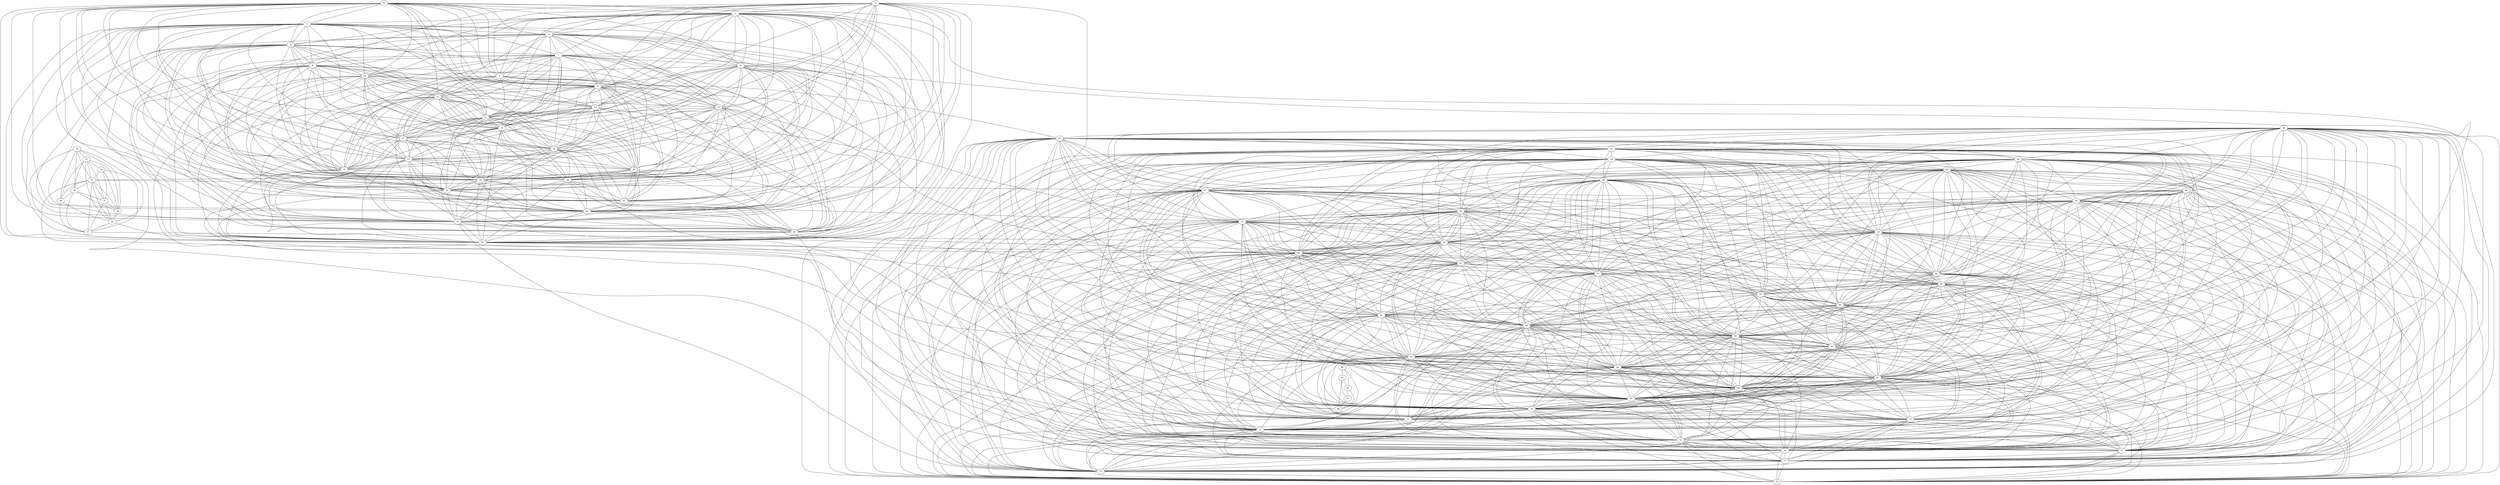 strict graph stochastic_block_model {
	graph [name=stochastic_block_model,
		partition="[{0, 1, 2, 3, 4, 5, 6, 7, 8, 9, 10, 11, 12, 13, 14, 15, 16, 17, 18, 19, 20, 21, 22, 23, 24, 25, 26, 27, 28, 29}, {32, 33, 34, 35, \
36, 37, 38, 39, 30, 31}, {40, 41, 42, 43, 44, 45, 46, 47, 48, 49, 50, 51, 52, 53, 54, 55, 56, 57, 58, 59, 60, 61, 62, 63, 64, 65, \
66, 67, 68, 69, 70, 71, 72, 73, 74, 75, 76, 77, 78, 79}, {80, 81, 82, 83, 84}]"
	];
	node [label="\N"];
	0	[block=0,
		pos="49.89605383301118,28.01898189683712"];
	2	[block=0,
		pos="101.4762194348198,-142.04397265435225"];
	0 -- 2;
	3	[block=0,
		pos="67.04596896971911,-135.84224960135484"];
	0 -- 3;
	4	[block=0,
		pos="106.89412914764797,43.0644239048139"];
	0 -- 4;
	5	[block=0,
		pos="111.67061359036336,-62.06781778461523"];
	0 -- 5;
	8	[block=0,
		pos="28.850873177671282,15.299361477110068"];
	0 -- 8;
	9	[block=0,
		pos="6.358796539201039,-81.76043511686122"];
	0 -- 9;
	10	[block=0,
		pos="1.925534681655575,22.64840066717825"];
	0 -- 10;
	11	[block=0,
		pos="187.79716915047706,-6.629177823553317"];
	0 -- 11;
	12	[block=0,
		pos="54.011943710021285,-128.69249563929304"];
	0 -- 12;
	14	[block=0,
		pos="11.06700552240909,-142.74969256688914"];
	0 -- 14;
	15	[block=0,
		pos="48.74396387205057,20.323573450012113"];
	0 -- 15;
	16	[block=0,
		pos="24.61580496929867,-24.691350850229917"];
	0 -- 16;
	17	[block=0,
		pos="96.0227563724796,-30.24200044307476"];
	0 -- 17;
	18	[block=0,
		pos="14.048915585718364,-82.5926198083346"];
	0 -- 18;
	19	[block=0,
		pos="7.958400526339088,-48.34406125993063"];
	0 -- 19;
	21	[block=0,
		pos="108.48389132823803,-54.94830521834943"];
	0 -- 21;
	22	[block=0,
		pos="33.14174735629844,-145.33841589762056"];
	0 -- 22;
	24	[block=0,
		pos="107.94269507454312,-47.19409127249446"];
	0 -- 24;
	25	[block=0,
		pos="100.50269851303267,-60.5938588245399"];
	0 -- 25;
	26	[block=0,
		pos="23.85939219423243,-95.3743851335931"];
	0 -- 26;
	27	[block=0,
		pos="83.61613931452862,-40.41348030787339"];
	0 -- 27;
	28	[block=0,
		pos="43.89704607251466,-56.24464763899528"];
	0 -- 28;
	29	[block=0,
		pos="77.87040754949388,48.48511414000431"];
	0 -- 29;
	67	[block=2,
		pos="-101.97900049709452,-16.379928702047"];
	0 -- 67;
	1	[block=0,
		pos="115.89855246951402,-140.90268520192382"];
	1 -- 2;
	1 -- 4;
	6	[block=0,
		pos="112.67324979951209,-97.6996087325266"];
	1 -- 6;
	7	[block=0,
		pos="71.2424903117965,-147.7478931703801"];
	1 -- 7;
	1 -- 8;
	1 -- 9;
	1 -- 11;
	13	[block=0,
		pos="55.458460155201614,-148.68832420159782"];
	1 -- 13;
	1 -- 14;
	1 -- 15;
	1 -- 16;
	1 -- 18;
	1 -- 22;
	23	[block=0,
		pos="93.72074593053942,-46.43956841371392"];
	1 -- 23;
	1 -- 24;
	1 -- 25;
	1 -- 26;
	1 -- 27;
	1 -- 28;
	1 -- 29;
	2 -- 3;
	2 -- 4;
	2 -- 5;
	2 -- 6;
	2 -- 7;
	2 -- 8;
	2 -- 9;
	2 -- 10;
	2 -- 11;
	2 -- 12;
	2 -- 13;
	2 -- 14;
	2 -- 15;
	2 -- 16;
	2 -- 18;
	2 -- 19;
	2 -- 23;
	2 -- 24;
	2 -- 26;
	2 -- 27;
	2 -- 28;
	2 -- 29;
	35	[block=1,
		pos="89.99497862451052,24.2953305046091"];
	2 -- 35;
	3 -- 4;
	3 -- 5;
	3 -- 6;
	3 -- 7;
	3 -- 8;
	3 -- 9;
	3 -- 10;
	3 -- 11;
	3 -- 13;
	3 -- 14;
	3 -- 15;
	3 -- 17;
	3 -- 19;
	20	[block=0,
		pos="101.88335877559858,-61.23797552304008"];
	3 -- 20;
	3 -- 21;
	3 -- 22;
	3 -- 23;
	3 -- 24;
	3 -- 25;
	3 -- 27;
	3 -- 28;
	3 -- 29;
	76	[block=2,
		pos="-70.79949243816942,-46.889580469341844"];
	3 -- 76;
	4 -- 5;
	4 -- 7;
	4 -- 8;
	4 -- 9;
	4 -- 11;
	4 -- 12;
	4 -- 13;
	4 -- 14;
	4 -- 15;
	4 -- 16;
	4 -- 20;
	4 -- 21;
	4 -- 23;
	4 -- 24;
	4 -- 25;
	4 -- 26;
	4 -- 27;
	4 -- 28;
	5 -- 6;
	5 -- 7;
	5 -- 10;
	5 -- 11;
	5 -- 12;
	5 -- 13;
	5 -- 15;
	5 -- 16;
	5 -- 18;
	5 -- 19;
	5 -- 20;
	5 -- 21;
	5 -- 22;
	5 -- 23;
	5 -- 24;
	5 -- 25;
	5 -- 26;
	5 -- 27;
	5 -- 29;
	6 -- 10;
	6 -- 11;
	6 -- 12;
	6 -- 13;
	6 -- 14;
	6 -- 16;
	6 -- 17;
	6 -- 18;
	6 -- 19;
	6 -- 21;
	6 -- 22;
	6 -- 23;
	6 -- 24;
	6 -- 25;
	6 -- 27;
	6 -- 28;
	6 -- 29;
	7 -- 8;
	7 -- 9;
	7 -- 10;
	7 -- 11;
	7 -- 12;
	7 -- 13;
	7 -- 15;
	7 -- 16;
	7 -- 17;
	7 -- 18;
	7 -- 19;
	7 -- 20;
	7 -- 21;
	7 -- 22;
	7 -- 23;
	7 -- 26;
	7 -- 27;
	7 -- 28;
	7 -- 29;
	8 -- 10;
	8 -- 11;
	8 -- 13;
	8 -- 14;
	8 -- 15;
	8 -- 16;
	8 -- 17;
	8 -- 18;
	8 -- 20;
	8 -- 21;
	8 -- 22;
	8 -- 23;
	8 -- 24;
	8 -- 25;
	8 -- 26;
	8 -- 27;
	8 -- 28;
	8 -- 29;
	75	[block=2,
		pos="-69.89387861441239,39.757359194531624"];
	8 -- 75;
	9 -- 11;
	9 -- 12;
	9 -- 15;
	9 -- 17;
	9 -- 20;
	9 -- 21;
	9 -- 23;
	9 -- 25;
	9 -- 26;
	9 -- 28;
	84	[block=3,
		pos="-140.63352198061418,-183.76395381675826"];
	9 -- 84;
	10 -- 11;
	10 -- 12;
	10 -- 14;
	10 -- 15;
	10 -- 16;
	10 -- 17;
	10 -- 18;
	10 -- 19;
	10 -- 22;
	10 -- 23;
	10 -- 25;
	10 -- 26;
	10 -- 28;
	10 -- 29;
	41	[block=2,
		pos="-70.49650335159002,8.295643052638644"];
	10 -- 41;
	11 -- 12;
	11 -- 13;
	11 -- 14;
	11 -- 15;
	11 -- 16;
	11 -- 17;
	11 -- 18;
	11 -- 20;
	11 -- 21;
	11 -- 23;
	11 -- 24;
	11 -- 25;
	11 -- 26;
	11 -- 27;
	11 -- 28;
	11 -- 29;
	12 -- 13;
	12 -- 15;
	12 -- 16;
	12 -- 17;
	12 -- 18;
	12 -- 19;
	12 -- 20;
	12 -- 21;
	12 -- 22;
	12 -- 23;
	12 -- 24;
	12 -- 25;
	12 -- 26;
	12 -- 27;
	12 -- 28;
	12 -- 29;
	13 -- 15;
	13 -- 17;
	13 -- 18;
	13 -- 19;
	13 -- 20;
	13 -- 21;
	13 -- 22;
	13 -- 23;
	13 -- 24;
	13 -- 25;
	13 -- 26;
	13 -- 28;
	13 -- 29;
	62	[block=2,
		pos="-56.35464676790848,93.1345496654659"];
	13 -- 62;
	14 -- 15;
	14 -- 16;
	14 -- 18;
	14 -- 19;
	14 -- 20;
	14 -- 21;
	14 -- 22;
	14 -- 25;
	14 -- 28;
	14 -- 29;
	51	[block=2,
		pos="-46.105022715281365,186.47441631584806"];
	14 -- 51;
	15 -- 16;
	15 -- 17;
	15 -- 18;
	15 -- 19;
	15 -- 20;
	15 -- 21;
	15 -- 22;
	15 -- 23;
	15 -- 24;
	15 -- 27;
	15 -- 29;
	16 -- 17;
	16 -- 18;
	16 -- 20;
	16 -- 21;
	16 -- 22;
	16 -- 23;
	16 -- 24;
	16 -- 26;
	16 -- 27;
	16 -- 28;
	16 -- 29;
	17 -- 18;
	17 -- 19;
	17 -- 21;
	17 -- 22;
	17 -- 23;
	17 -- 24;
	17 -- 26;
	17 -- 27;
	17 -- 28;
	17 -- 29;
	18 -- 19;
	18 -- 20;
	18 -- 22;
	18 -- 23;
	18 -- 24;
	18 -- 26;
	18 -- 27;
	18 -- 28;
	18 -- 84;
	19 -- 20;
	19 -- 21;
	19 -- 22;
	19 -- 23;
	19 -- 24;
	19 -- 26;
	19 -- 27;
	19 -- 28;
	19 -- 29;
	61	[block=2,
		pos="-35.508455844619256,-6.053412948693292"];
	19 -- 61;
	20 -- 22;
	20 -- 23;
	20 -- 24;
	20 -- 25;
	20 -- 26;
	20 -- 27;
	20 -- 28;
	20 -- 29;
	21 -- 24;
	21 -- 26;
	21 -- 27;
	21 -- 28;
	21 -- 29;
	22 -- 23;
	22 -- 25;
	22 -- 26;
	22 -- 27;
	22 -- 28;
	22 -- 29;
	23 -- 25;
	23 -- 26;
	23 -- 27;
	73	[block=2,
		pos="-93.37921583277785,-33.69835030556662"];
	23 -- 73;
	24 -- 25;
	24 -- 26;
	24 -- 27;
	24 -- 28;
	24 -- 29;
	24 -- 51;
	25 -- 26;
	25 -- 28;
	26 -- 27;
	26 -- 28;
	26 -- 29;
	55	[block=2,
		pos="-140.88450548374348,91.68462375668572"];
	26 -- 55;
	27 -- 28;
	27 -- 29;
	27 -- 62;
	78	[block=2,
		pos="-81.11330373236912,68.2734696195843"];
	27 -- 78;
	28 -- 29;
	28 -- 76;
	54	[block=2,
		pos="-14.875113025952642,99.20380300824365"];
	29 -- 54;
	29 -- 67;
	29 -- 73;
	32	[block=1,
		pos="118.99776851621111,-66.14748830994725"];
	33	[block=1,
		pos="223.2744170026145,40.659482920934686"];
	32 -- 33;
	32 -- 35;
	36	[block=1,
		pos="191.5533129987455,-33.08096950424804"];
	32 -- 36;
	38	[block=1,
		pos="108.87176108959191,27.06194384188573"];
	32 -- 38;
	39	[block=1,
		pos="170.99592064081622,49.81517961882736"];
	32 -- 39;
	30	[block=1,
		pos="84.92132154524774,119.26547103762537"];
	32 -- 30;
	31	[block=1,
		pos="79.75577930650934,20.200031188910586"];
	32 -- 31;
	34	[block=1,
		pos="172.623528220332,-33.04799722074888"];
	33 -- 34;
	33 -- 35;
	33 -- 36;
	37	[block=1,
		pos="170.39731840069666,83.71094480650598"];
	33 -- 37;
	33 -- 38;
	33 -- 39;
	33 -- 30;
	34 -- 35;
	34 -- 37;
	34 -- 38;
	34 -- 31;
	35 -- 36;
	35 -- 37;
	35 -- 38;
	35 -- 39;
	35 -- 30;
	35 -- 31;
	47	[block=2,
		pos="-39.45370098366593,20.941545156261334"];
	35 -- 47;
	68	[block=2,
		pos="20.61036242536262,103.66596356815229"];
	35 -- 68;
	36 -- 37;
	36 -- 38;
	36 -- 39;
	36 -- 31;
	37 -- 38;
	37 -- 30;
	37 -- 31;
	38 -- 30;
	39 -- 30;
	39 -- 31;
	30 -- 31;
	30 -- 54;
	53	[block=2,
		pos="-23.712139914893935,16.985001881874258"];
	31 -- 53;
	40	[block=2,
		pos="-124.53890419380859,19.571479685587697"];
	40 -- 41;
	42	[block=2,
		pos="-69.26243351706069,14.059326758529734"];
	40 -- 42;
	43	[block=2,
		pos="-72.74225052582258,9.083980273309802"];
	40 -- 43;
	44	[block=2,
		pos="-45.48958977926448,193.48910198684558"];
	40 -- 44;
	40 -- 47;
	48	[block=2,
		pos="-125.18799626583672,13.205549904697477"];
	40 -- 48;
	49	[block=2,
		pos="-119.1844929105267,2.2116705772300715"];
	40 -- 49;
	40 -- 51;
	52	[block=2,
		pos="-51.99101999918286,117.96892510743535"];
	40 -- 52;
	40 -- 53;
	40 -- 54;
	40 -- 55;
	56	[block=2,
		pos="-122.205630994381,92.0362780198549"];
	40 -- 56;
	58	[block=2,
		pos="-0.9277367858555091,77.32249338665879"];
	40 -- 58;
	59	[block=2,
		pos="-46.328800135720606,104.13459638103824"];
	40 -- 59;
	60	[block=2,
		pos="-118.20416428999596,109.4529561793165"];
	40 -- 60;
	40 -- 61;
	40 -- 62;
	63	[block=2,
		pos="-81.77204235768146,106.16766694720361"];
	40 -- 63;
	64	[block=2,
		pos="-36.303839350935704,190.05354611494744"];
	40 -- 64;
	65	[block=2,
		pos="-160.60149354571263,33.023585877711255"];
	40 -- 65;
	66	[block=2,
		pos="-173.54817481715835,142.4134048874499"];
	40 -- 66;
	40 -- 68;
	69	[block=2,
		pos="-146.72275782991758,-7.537557895255496"];
	40 -- 69;
	72	[block=2,
		pos="-137.8485436305329,111.52021209525284"];
	40 -- 72;
	40 -- 73;
	74	[block=2,
		pos="-142.71771094962045,72.61149767962777"];
	40 -- 74;
	40 -- 75;
	77	[block=2,
		pos="-85.56042314780986,124.73269089336053"];
	40 -- 77;
	40 -- 78;
	79	[block=2,
		pos="-161.11141746374966,58.90009404298189"];
	40 -- 79;
	41 -- 42;
	41 -- 43;
	41 -- 44;
	46	[block=2,
		pos="-84.65130415574399,193.95481132769658"];
	41 -- 46;
	41 -- 47;
	41 -- 48;
	41 -- 49;
	50	[block=2,
		pos="-102.59905122818202,5.640799991883244"];
	41 -- 50;
	41 -- 51;
	41 -- 52;
	41 -- 53;
	41 -- 54;
	41 -- 56;
	57	[block=2,
		pos="-83.59476908064015,106.1502731556183"];
	41 -- 57;
	41 -- 58;
	41 -- 59;
	41 -- 60;
	41 -- 61;
	41 -- 63;
	41 -- 65;
	41 -- 67;
	41 -- 68;
	41 -- 69;
	70	[block=2,
		pos="39.319935208720054,128.96891332089788"];
	41 -- 70;
	71	[block=2,
		pos="-54.61960718094835,167.1572144833325"];
	41 -- 71;
	41 -- 73;
	41 -- 74;
	41 -- 76;
	41 -- 78;
	41 -- 79;
	42 -- 43;
	42 -- 44;
	45	[block=2,
		pos="-74.55192179345966,11.728623964700045"];
	42 -- 45;
	42 -- 46;
	42 -- 47;
	42 -- 48;
	42 -- 49;
	42 -- 50;
	42 -- 51;
	42 -- 52;
	42 -- 53;
	42 -- 54;
	42 -- 55;
	42 -- 56;
	42 -- 57;
	42 -- 58;
	42 -- 59;
	42 -- 60;
	42 -- 61;
	42 -- 62;
	42 -- 63;
	42 -- 65;
	42 -- 66;
	42 -- 67;
	42 -- 68;
	42 -- 70;
	42 -- 72;
	42 -- 73;
	42 -- 74;
	42 -- 76;
	42 -- 77;
	42 -- 78;
	42 -- 79;
	43 -- 45;
	43 -- 46;
	43 -- 47;
	43 -- 49;
	43 -- 50;
	43 -- 52;
	43 -- 53;
	43 -- 54;
	43 -- 55;
	43 -- 56;
	43 -- 57;
	43 -- 58;
	43 -- 59;
	43 -- 60;
	43 -- 61;
	43 -- 63;
	43 -- 64;
	43 -- 67;
	43 -- 68;
	43 -- 69;
	43 -- 70;
	43 -- 71;
	43 -- 73;
	43 -- 74;
	43 -- 75;
	43 -- 76;
	43 -- 77;
	43 -- 78;
	43 -- 79;
	44 -- 45;
	44 -- 46;
	44 -- 49;
	44 -- 50;
	44 -- 51;
	44 -- 52;
	44 -- 53;
	44 -- 54;
	44 -- 56;
	44 -- 57;
	44 -- 58;
	44 -- 59;
	44 -- 60;
	44 -- 61;
	44 -- 62;
	44 -- 63;
	44 -- 64;
	44 -- 66;
	44 -- 67;
	44 -- 68;
	44 -- 69;
	44 -- 71;
	44 -- 74;
	44 -- 75;
	44 -- 76;
	44 -- 77;
	44 -- 79;
	45 -- 46;
	45 -- 47;
	45 -- 48;
	45 -- 50;
	45 -- 52;
	45 -- 53;
	45 -- 54;
	45 -- 55;
	45 -- 56;
	45 -- 57;
	45 -- 58;
	45 -- 60;
	45 -- 62;
	45 -- 63;
	45 -- 65;
	45 -- 66;
	45 -- 67;
	45 -- 68;
	45 -- 69;
	45 -- 70;
	45 -- 72;
	45 -- 74;
	45 -- 75;
	45 -- 76;
	45 -- 77;
	45 -- 78;
	45 -- 79;
	46 -- 47;
	46 -- 50;
	46 -- 52;
	46 -- 53;
	46 -- 54;
	46 -- 55;
	46 -- 56;
	46 -- 57;
	46 -- 59;
	46 -- 60;
	46 -- 62;
	46 -- 63;
	46 -- 64;
	46 -- 65;
	46 -- 67;
	46 -- 68;
	46 -- 69;
	46 -- 70;
	46 -- 71;
	46 -- 75;
	46 -- 76;
	46 -- 78;
	46 -- 79;
	47 -- 49;
	47 -- 50;
	47 -- 51;
	47 -- 52;
	47 -- 53;
	47 -- 54;
	47 -- 55;
	47 -- 56;
	47 -- 57;
	47 -- 60;
	47 -- 61;
	47 -- 62;
	47 -- 63;
	47 -- 65;
	47 -- 66;
	47 -- 67;
	47 -- 68;
	47 -- 69;
	47 -- 70;
	47 -- 71;
	47 -- 72;
	47 -- 73;
	47 -- 74;
	47 -- 75;
	47 -- 76;
	47 -- 77;
	47 -- 78;
	48 -- 49;
	48 -- 51;
	48 -- 52;
	48 -- 53;
	48 -- 56;
	48 -- 57;
	48 -- 58;
	48 -- 60;
	48 -- 62;
	48 -- 63;
	48 -- 65;
	48 -- 66;
	48 -- 67;
	48 -- 68;
	48 -- 69;
	48 -- 70;
	48 -- 74;
	48 -- 76;
	48 -- 77;
	48 -- 79;
	49 -- 50;
	49 -- 51;
	49 -- 52;
	49 -- 53;
	49 -- 54;
	49 -- 55;
	49 -- 56;
	49 -- 57;
	49 -- 60;
	49 -- 63;
	49 -- 64;
	49 -- 67;
	49 -- 68;
	49 -- 69;
	49 -- 70;
	49 -- 71;
	49 -- 72;
	49 -- 74;
	49 -- 75;
	49 -- 76;
	49 -- 77;
	49 -- 78;
	49 -- 79;
	50 -- 51;
	50 -- 52;
	50 -- 53;
	50 -- 54;
	50 -- 55;
	50 -- 56;
	50 -- 57;
	50 -- 58;
	50 -- 60;
	50 -- 62;
	50 -- 65;
	50 -- 66;
	50 -- 67;
	50 -- 68;
	50 -- 69;
	50 -- 70;
	50 -- 71;
	50 -- 72;
	50 -- 73;
	50 -- 74;
	50 -- 75;
	50 -- 76;
	50 -- 78;
	51 -- 52;
	51 -- 53;
	51 -- 54;
	51 -- 55;
	51 -- 58;
	51 -- 59;
	51 -- 60;
	51 -- 61;
	51 -- 62;
	51 -- 63;
	51 -- 64;
	51 -- 65;
	51 -- 66;
	51 -- 67;
	51 -- 68;
	51 -- 69;
	51 -- 71;
	51 -- 73;
	51 -- 74;
	51 -- 77;
	51 -- 78;
	51 -- 79;
	52 -- 53;
	52 -- 55;
	52 -- 56;
	52 -- 57;
	52 -- 58;
	52 -- 59;
	52 -- 60;
	52 -- 61;
	52 -- 62;
	52 -- 63;
	52 -- 64;
	52 -- 65;
	52 -- 66;
	52 -- 67;
	52 -- 69;
	52 -- 70;
	52 -- 72;
	52 -- 74;
	52 -- 75;
	52 -- 76;
	52 -- 77;
	52 -- 78;
	52 -- 79;
	53 -- 54;
	53 -- 56;
	53 -- 59;
	53 -- 61;
	53 -- 63;
	53 -- 65;
	53 -- 66;
	53 -- 67;
	53 -- 68;
	53 -- 69;
	53 -- 71;
	53 -- 73;
	53 -- 74;
	53 -- 75;
	53 -- 76;
	53 -- 77;
	53 -- 78;
	54 -- 55;
	54 -- 56;
	54 -- 57;
	54 -- 59;
	54 -- 60;
	54 -- 61;
	54 -- 62;
	54 -- 63;
	54 -- 65;
	54 -- 66;
	54 -- 68;
	54 -- 69;
	54 -- 70;
	54 -- 73;
	54 -- 74;
	54 -- 76;
	54 -- 77;
	54 -- 78;
	54 -- 79;
	55 -- 57;
	55 -- 58;
	55 -- 59;
	55 -- 62;
	55 -- 65;
	55 -- 66;
	55 -- 68;
	55 -- 69;
	55 -- 70;
	55 -- 71;
	55 -- 72;
	55 -- 74;
	55 -- 76;
	55 -- 77;
	55 -- 78;
	56 -- 58;
	56 -- 59;
	56 -- 60;
	56 -- 64;
	56 -- 65;
	56 -- 66;
	56 -- 67;
	56 -- 68;
	56 -- 70;
	56 -- 71;
	56 -- 72;
	56 -- 73;
	56 -- 75;
	56 -- 76;
	56 -- 77;
	56 -- 79;
	57 -- 58;
	57 -- 60;
	57 -- 61;
	57 -- 62;
	57 -- 63;
	57 -- 64;
	57 -- 66;
	57 -- 69;
	57 -- 70;
	57 -- 71;
	57 -- 72;
	57 -- 73;
	57 -- 74;
	57 -- 75;
	57 -- 76;
	57 -- 77;
	57 -- 78;
	57 -- 79;
	58 -- 59;
	58 -- 60;
	58 -- 61;
	58 -- 62;
	58 -- 63;
	58 -- 64;
	58 -- 67;
	58 -- 68;
	58 -- 69;
	58 -- 70;
	58 -- 72;
	58 -- 73;
	58 -- 74;
	58 -- 75;
	58 -- 76;
	58 -- 77;
	58 -- 78;
	58 -- 79;
	59 -- 60;
	59 -- 61;
	59 -- 62;
	59 -- 63;
	59 -- 64;
	59 -- 66;
	59 -- 67;
	59 -- 68;
	59 -- 69;
	59 -- 70;
	59 -- 72;
	59 -- 74;
	59 -- 75;
	59 -- 76;
	59 -- 79;
	60 -- 61;
	60 -- 62;
	60 -- 63;
	60 -- 64;
	60 -- 65;
	60 -- 66;
	60 -- 67;
	60 -- 68;
	60 -- 69;
	60 -- 70;
	60 -- 72;
	60 -- 73;
	60 -- 75;
	60 -- 76;
	61 -- 62;
	61 -- 63;
	61 -- 64;
	61 -- 65;
	61 -- 66;
	61 -- 67;
	61 -- 68;
	61 -- 69;
	61 -- 70;
	61 -- 71;
	61 -- 72;
	61 -- 73;
	61 -- 77;
	61 -- 78;
	61 -- 79;
	62 -- 63;
	62 -- 64;
	62 -- 65;
	62 -- 66;
	62 -- 68;
	62 -- 70;
	62 -- 71;
	62 -- 72;
	62 -- 73;
	62 -- 74;
	62 -- 75;
	62 -- 76;
	62 -- 77;
	62 -- 78;
	62 -- 79;
	63 -- 64;
	63 -- 65;
	63 -- 66;
	63 -- 67;
	63 -- 69;
	63 -- 71;
	63 -- 72;
	63 -- 73;
	63 -- 74;
	63 -- 75;
	63 -- 76;
	63 -- 78;
	63 -- 79;
	64 -- 65;
	64 -- 66;
	64 -- 68;
	64 -- 70;
	64 -- 71;
	64 -- 72;
	64 -- 73;
	64 -- 74;
	64 -- 75;
	64 -- 76;
	64 -- 79;
	65 -- 66;
	65 -- 67;
	65 -- 68;
	65 -- 69;
	65 -- 70;
	65 -- 71;
	65 -- 72;
	65 -- 73;
	65 -- 74;
	65 -- 75;
	65 -- 77;
	65 -- 78;
	65 -- 79;
	80	[block=3,
		pos="-197.78552815465207,-101.62833491275333"];
	65 -- 80;
	66 -- 67;
	66 -- 68;
	66 -- 69;
	66 -- 70;
	66 -- 71;
	66 -- 72;
	66 -- 73;
	66 -- 74;
	66 -- 75;
	66 -- 78;
	67 -- 68;
	67 -- 69;
	67 -- 70;
	67 -- 71;
	67 -- 72;
	67 -- 73;
	67 -- 74;
	67 -- 76;
	67 -- 77;
	67 -- 78;
	67 -- 79;
	68 -- 69;
	68 -- 71;
	68 -- 72;
	68 -- 77;
	68 -- 78;
	69 -- 70;
	69 -- 71;
	69 -- 73;
	69 -- 74;
	69 -- 75;
	69 -- 76;
	69 -- 77;
	69 -- 78;
	70 -- 71;
	70 -- 72;
	70 -- 74;
	70 -- 75;
	70 -- 76;
	70 -- 77;
	70 -- 78;
	70 -- 79;
	71 -- 73;
	71 -- 74;
	71 -- 79;
	72 -- 73;
	72 -- 75;
	72 -- 76;
	72 -- 77;
	72 -- 78;
	72 -- 79;
	73 -- 74;
	73 -- 77;
	73 -- 78;
	73 -- 79;
	74 -- 75;
	74 -- 76;
	74 -- 77;
	74 -- 79;
	75 -- 77;
	75 -- 78;
	75 -- 79;
	76 -- 77;
	76 -- 78;
	76 -- 79;
	77 -- 78;
	77 -- 79;
	78 -- 79;
	81	[block=3,
		pos="-205.45078306705432,-201.99077364803168"];
	80 -- 81;
	82	[block=3,
		pos="-264.40489180028976,-176.12033609039764"];
	80 -- 82;
	80 -- 84;
	81 -- 82;
	83	[block=3,
		pos="-201.14684314154968,-277.3907993388009"];
	81 -- 83;
	81 -- 84;
	82 -- 83;
	82 -- 84;
	83 -- 84;
}
